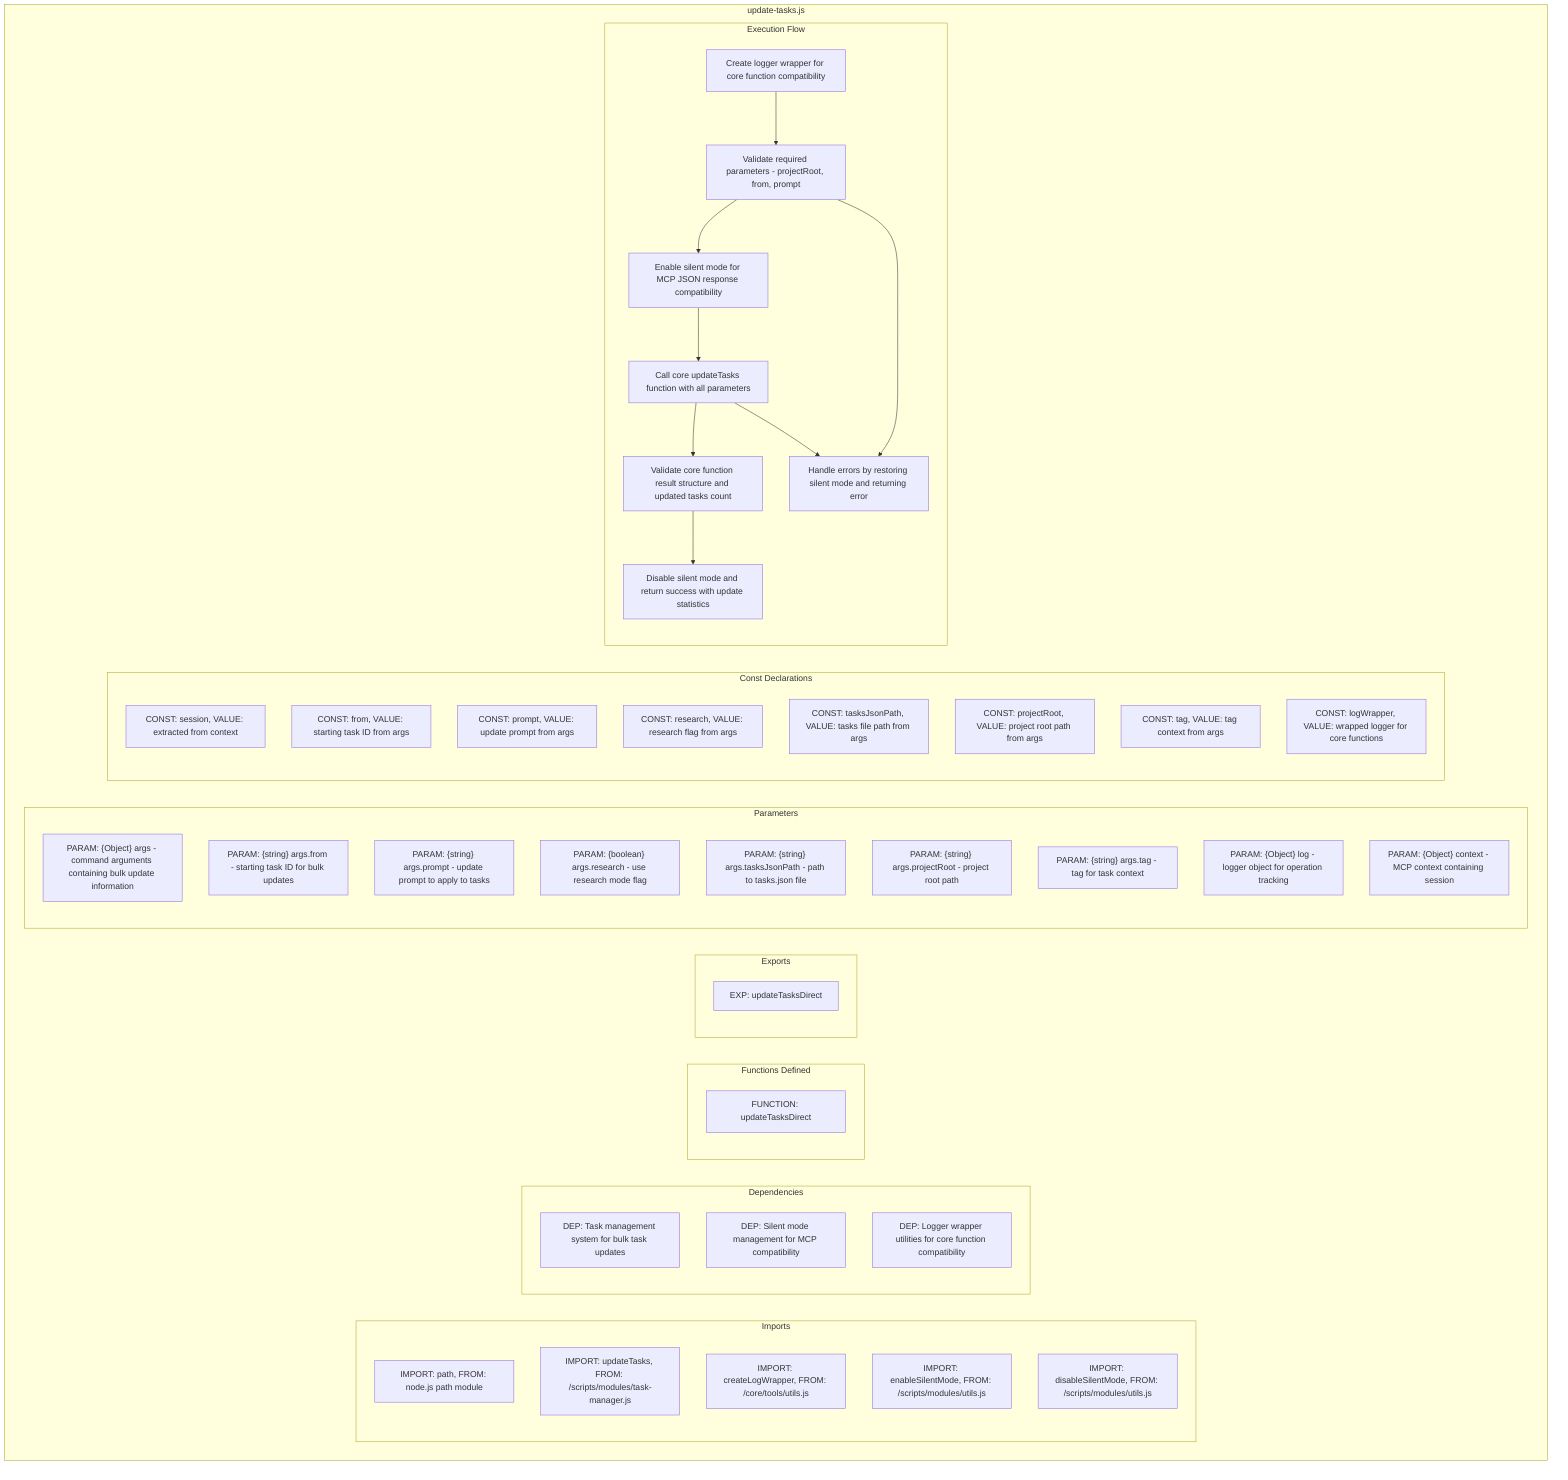 flowchart TB
    subgraph Imports["Imports"]
        I1["IMPORT: path, FROM: node.js path module"]
        I2["IMPORT: updateTasks, FROM: /scripts/modules/task-manager.js"]
        I3["IMPORT: createLogWrapper, FROM: /core/tools/utils.js"]
        I4["IMPORT: enableSilentMode, FROM: /scripts/modules/utils.js"]
        I5["IMPORT: disableSilentMode, FROM: /scripts/modules/utils.js"]
    end
    
    subgraph Dependencies["Dependencies"]
        D1["DEP: Task management system for bulk task updates"]
        D2["DEP: Silent mode management for MCP compatibility"]
        D3["DEP: Logger wrapper utilities for core function compatibility"]
    end
    
    subgraph FunctionsDefined["Functions Defined"]
        FU1["FUNCTION: updateTasksDirect"]
    end
    
    subgraph Exports["Exports"]
        E1["EXP: updateTasksDirect"]
    end
    
    subgraph Parameters["Parameters"]
        P1["PARAM: {Object} args - command arguments containing bulk update information"]
        P2["PARAM: {string} args.from - starting task ID for bulk updates"]
        P3["PARAM: {string} args.prompt - update prompt to apply to tasks"]
        P4["PARAM: {boolean} args.research - use research mode flag"]
        P5["PARAM: {string} args.tasksJsonPath - path to tasks.json file"]
        P6["PARAM: {string} args.projectRoot - project root path"]
        P7["PARAM: {string} args.tag - tag for task context"]
        P8["PARAM: {Object} log - logger object for operation tracking"]
        P9["PARAM: {Object} context - MCP context containing session"]
    end
    
    subgraph Constants["Const Declarations"]
        C1["CONST: session, VALUE: extracted from context"]
        C2["CONST: from, VALUE: starting task ID from args"]
        C3["CONST: prompt, VALUE: update prompt from args"]
        C4["CONST: research, VALUE: research flag from args"]
        C5["CONST: tasksJsonPath, VALUE: tasks file path from args"]
        C6["CONST: projectRoot, VALUE: project root path from args"]
        C7["CONST: tag, VALUE: tag context from args"]
        C8["CONST: logWrapper, VALUE: wrapped logger for core functions"]
    end
    
    subgraph ExecutionFlow["Execution Flow"]
        FL1["Create logger wrapper for core function compatibility"]
        FL2["Validate required parameters - projectRoot, from, prompt"]
        FL3["Enable silent mode for MCP JSON response compatibility"]
        FL4["Call core updateTasks function with all parameters"]
        FL5["Validate core function result structure and updated tasks count"]
        FL6["Disable silent mode and return success with update statistics"]
        FL7["Handle errors by restoring silent mode and returning error"]
    end
    
    subgraph FileName["update-tasks.js"]
        Imports
        Dependencies
        FunctionsDefined
        Exports
        Parameters
        Constants
        ExecutionFlow
    end
    
    FL1 --> FL2
    FL2 --> FL3
    FL3 --> FL4
    FL4 --> FL5
    FL5 --> FL6
    FL2 --> FL7
    FL4 --> FL7